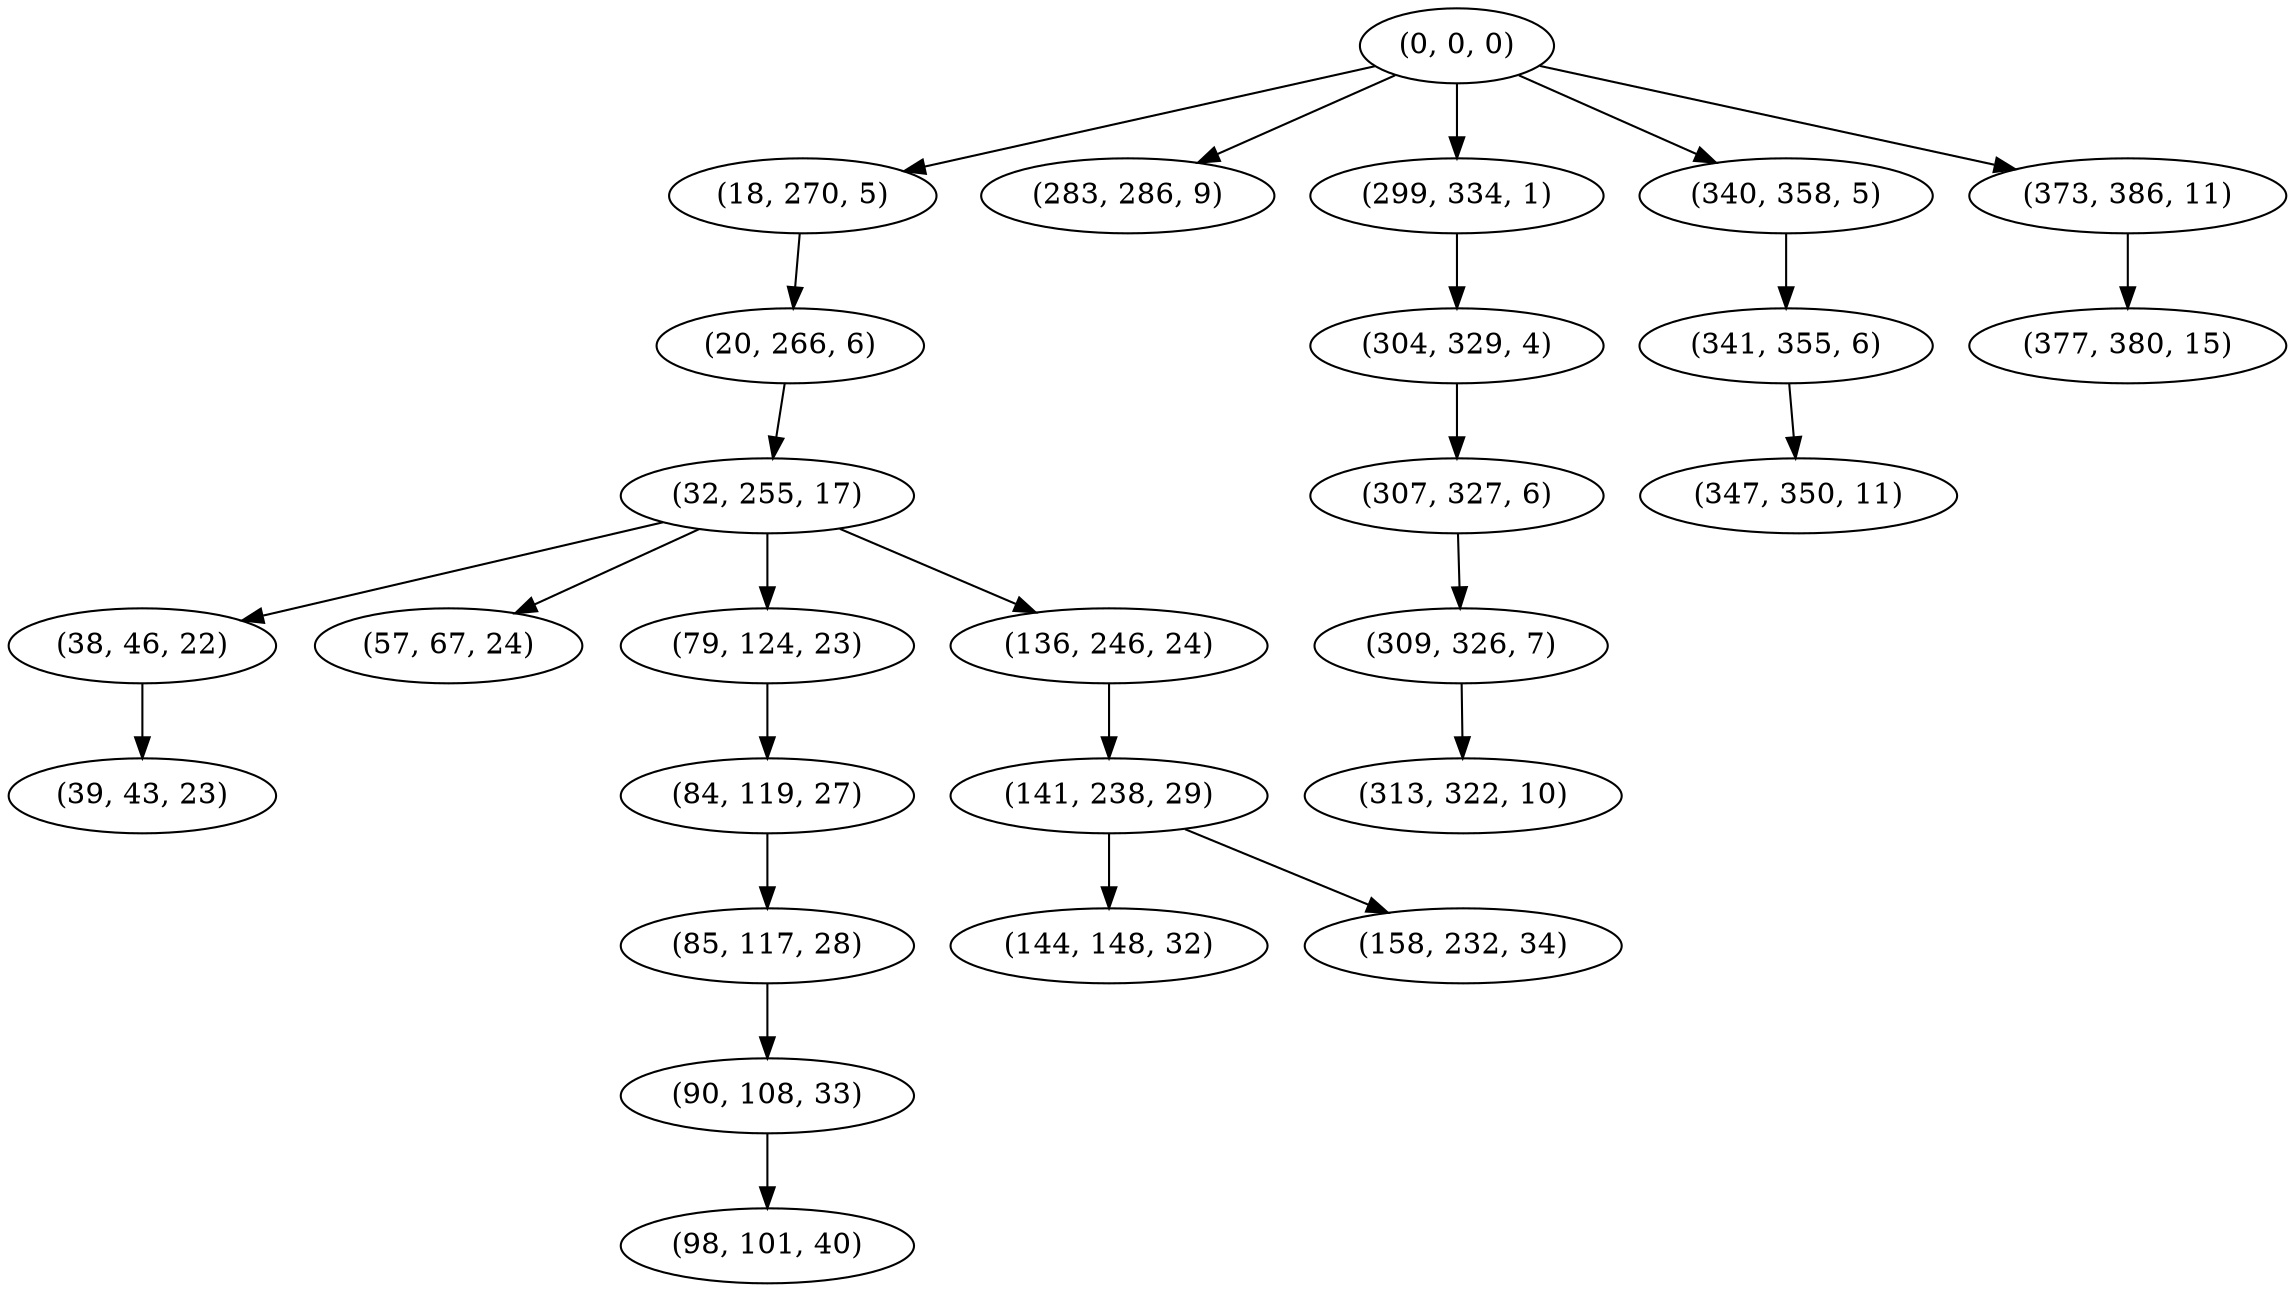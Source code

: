 digraph tree {
    "(0, 0, 0)";
    "(18, 270, 5)";
    "(20, 266, 6)";
    "(32, 255, 17)";
    "(38, 46, 22)";
    "(39, 43, 23)";
    "(57, 67, 24)";
    "(79, 124, 23)";
    "(84, 119, 27)";
    "(85, 117, 28)";
    "(90, 108, 33)";
    "(98, 101, 40)";
    "(136, 246, 24)";
    "(141, 238, 29)";
    "(144, 148, 32)";
    "(158, 232, 34)";
    "(283, 286, 9)";
    "(299, 334, 1)";
    "(304, 329, 4)";
    "(307, 327, 6)";
    "(309, 326, 7)";
    "(313, 322, 10)";
    "(340, 358, 5)";
    "(341, 355, 6)";
    "(347, 350, 11)";
    "(373, 386, 11)";
    "(377, 380, 15)";
    "(0, 0, 0)" -> "(18, 270, 5)";
    "(0, 0, 0)" -> "(283, 286, 9)";
    "(0, 0, 0)" -> "(299, 334, 1)";
    "(0, 0, 0)" -> "(340, 358, 5)";
    "(0, 0, 0)" -> "(373, 386, 11)";
    "(18, 270, 5)" -> "(20, 266, 6)";
    "(20, 266, 6)" -> "(32, 255, 17)";
    "(32, 255, 17)" -> "(38, 46, 22)";
    "(32, 255, 17)" -> "(57, 67, 24)";
    "(32, 255, 17)" -> "(79, 124, 23)";
    "(32, 255, 17)" -> "(136, 246, 24)";
    "(38, 46, 22)" -> "(39, 43, 23)";
    "(79, 124, 23)" -> "(84, 119, 27)";
    "(84, 119, 27)" -> "(85, 117, 28)";
    "(85, 117, 28)" -> "(90, 108, 33)";
    "(90, 108, 33)" -> "(98, 101, 40)";
    "(136, 246, 24)" -> "(141, 238, 29)";
    "(141, 238, 29)" -> "(144, 148, 32)";
    "(141, 238, 29)" -> "(158, 232, 34)";
    "(299, 334, 1)" -> "(304, 329, 4)";
    "(304, 329, 4)" -> "(307, 327, 6)";
    "(307, 327, 6)" -> "(309, 326, 7)";
    "(309, 326, 7)" -> "(313, 322, 10)";
    "(340, 358, 5)" -> "(341, 355, 6)";
    "(341, 355, 6)" -> "(347, 350, 11)";
    "(373, 386, 11)" -> "(377, 380, 15)";
}
